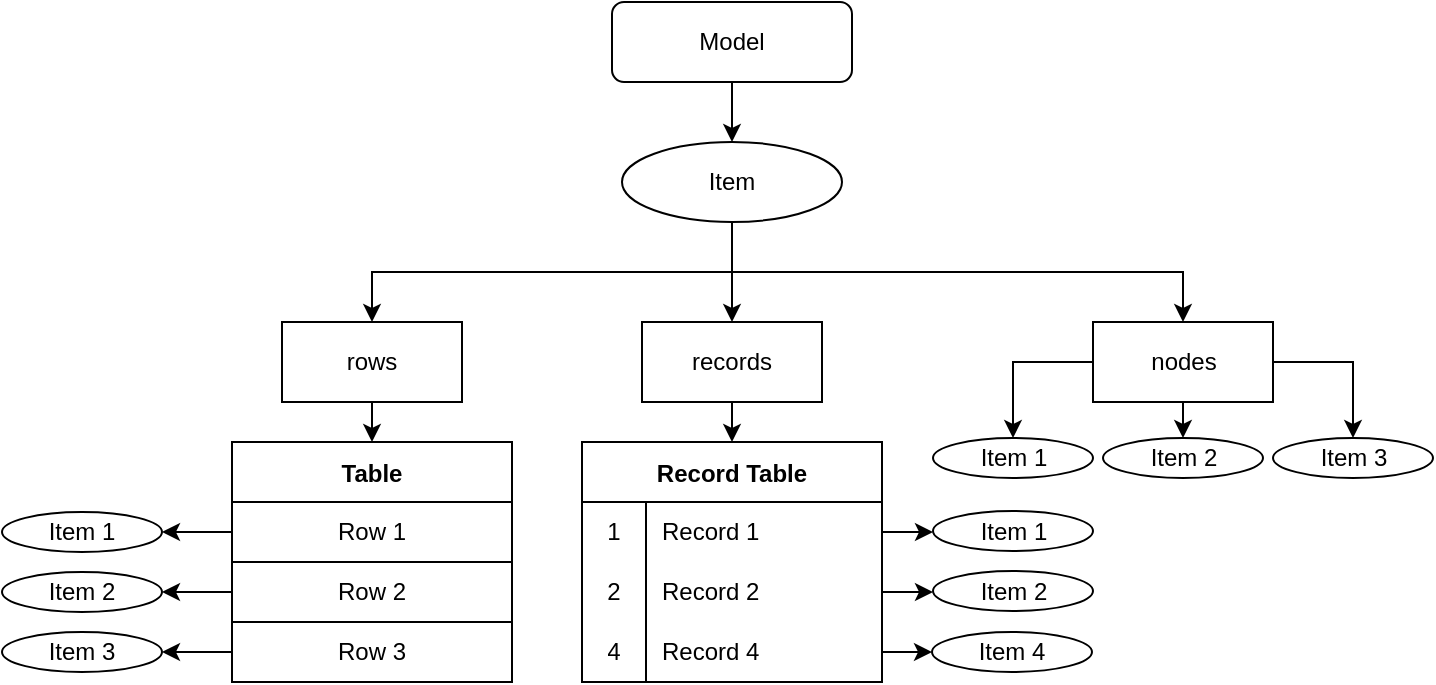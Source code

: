 <mxfile version="17.4.2" type="device"><diagram id="H_g9iwfY1IoSbmX6sg2w" name="第 1 页"><mxGraphModel dx="865" dy="541" grid="1" gridSize="10" guides="1" tooltips="1" connect="1" arrows="1" fold="1" page="1" pageScale="1" pageWidth="1200" pageHeight="1600" math="0" shadow="0"><root><mxCell id="0"/><mxCell id="1" parent="0"/><mxCell id="7FZZplIEKGgC5-BttfyD-15" style="edgeStyle=orthogonalEdgeStyle;rounded=0;orthogonalLoop=1;jettySize=auto;html=1;exitX=0.5;exitY=1;exitDx=0;exitDy=0;entryX=0.5;entryY=0;entryDx=0;entryDy=0;" parent="1" source="7FZZplIEKGgC5-BttfyD-1" target="7FZZplIEKGgC5-BttfyD-2" edge="1"><mxGeometry relative="1" as="geometry"/></mxCell><mxCell id="7FZZplIEKGgC5-BttfyD-1" value="Model" style="rounded=1;whiteSpace=wrap;html=1;" parent="1" vertex="1"><mxGeometry x="475" y="50" width="120" height="40" as="geometry"/></mxCell><mxCell id="7FZZplIEKGgC5-BttfyD-11" style="edgeStyle=orthogonalEdgeStyle;rounded=0;orthogonalLoop=1;jettySize=auto;html=1;exitX=0.5;exitY=1;exitDx=0;exitDy=0;" parent="1" source="7FZZplIEKGgC5-BttfyD-2" target="7FZZplIEKGgC5-BttfyD-9" edge="1"><mxGeometry relative="1" as="geometry"/></mxCell><mxCell id="7FZZplIEKGgC5-BttfyD-12" style="edgeStyle=orthogonalEdgeStyle;rounded=0;orthogonalLoop=1;jettySize=auto;html=1;exitX=0.5;exitY=1;exitDx=0;exitDy=0;entryX=0.5;entryY=0;entryDx=0;entryDy=0;" parent="1" source="7FZZplIEKGgC5-BttfyD-2" target="7FZZplIEKGgC5-BttfyD-10" edge="1"><mxGeometry relative="1" as="geometry"/></mxCell><mxCell id="RUeFJlvERwYgx95KpJhK-15" style="edgeStyle=orthogonalEdgeStyle;rounded=0;orthogonalLoop=1;jettySize=auto;html=1;exitX=0.5;exitY=1;exitDx=0;exitDy=0;entryX=0.5;entryY=0;entryDx=0;entryDy=0;" edge="1" parent="1" source="7FZZplIEKGgC5-BttfyD-2" target="7FZZplIEKGgC5-BttfyD-3"><mxGeometry relative="1" as="geometry"/></mxCell><mxCell id="7FZZplIEKGgC5-BttfyD-2" value="Item" style="ellipse;whiteSpace=wrap;html=1;" parent="1" vertex="1"><mxGeometry x="480" y="120" width="110" height="40" as="geometry"/></mxCell><mxCell id="RUeFJlvERwYgx95KpJhK-31" style="edgeStyle=orthogonalEdgeStyle;rounded=0;orthogonalLoop=1;jettySize=auto;html=1;exitX=0.5;exitY=1;exitDx=0;exitDy=0;entryX=0.5;entryY=0;entryDx=0;entryDy=0;" edge="1" parent="1" source="7FZZplIEKGgC5-BttfyD-3" target="RUeFJlvERwYgx95KpJhK-18"><mxGeometry relative="1" as="geometry"/></mxCell><mxCell id="7FZZplIEKGgC5-BttfyD-3" value="rows" style="whiteSpace=wrap;html=1;" parent="1" vertex="1"><mxGeometry x="310" y="210" width="90" height="40" as="geometry"/></mxCell><mxCell id="RUeFJlvERwYgx95KpJhK-16" style="edgeStyle=orthogonalEdgeStyle;rounded=0;orthogonalLoop=1;jettySize=auto;html=1;exitX=0.5;exitY=1;exitDx=0;exitDy=0;entryX=0.5;entryY=0;entryDx=0;entryDy=0;" edge="1" parent="1" source="7FZZplIEKGgC5-BttfyD-9" target="RUeFJlvERwYgx95KpJhK-4"><mxGeometry relative="1" as="geometry"/></mxCell><mxCell id="7FZZplIEKGgC5-BttfyD-9" value="records" style="whiteSpace=wrap;html=1;" parent="1" vertex="1"><mxGeometry x="490" y="210" width="90" height="40" as="geometry"/></mxCell><mxCell id="RUeFJlvERwYgx95KpJhK-62" style="edgeStyle=orthogonalEdgeStyle;rounded=0;orthogonalLoop=1;jettySize=auto;html=1;exitX=0;exitY=0.5;exitDx=0;exitDy=0;entryX=0.5;entryY=0;entryDx=0;entryDy=0;" edge="1" parent="1" source="7FZZplIEKGgC5-BttfyD-10" target="RUeFJlvERwYgx95KpJhK-58"><mxGeometry relative="1" as="geometry"/></mxCell><mxCell id="RUeFJlvERwYgx95KpJhK-63" style="edgeStyle=orthogonalEdgeStyle;rounded=0;orthogonalLoop=1;jettySize=auto;html=1;exitX=0.5;exitY=1;exitDx=0;exitDy=0;entryX=0.5;entryY=0;entryDx=0;entryDy=0;" edge="1" parent="1" source="7FZZplIEKGgC5-BttfyD-10" target="RUeFJlvERwYgx95KpJhK-59"><mxGeometry relative="1" as="geometry"/></mxCell><mxCell id="RUeFJlvERwYgx95KpJhK-64" style="edgeStyle=orthogonalEdgeStyle;rounded=0;orthogonalLoop=1;jettySize=auto;html=1;exitX=1;exitY=0.5;exitDx=0;exitDy=0;entryX=0.5;entryY=0;entryDx=0;entryDy=0;" edge="1" parent="1" source="7FZZplIEKGgC5-BttfyD-10" target="RUeFJlvERwYgx95KpJhK-60"><mxGeometry relative="1" as="geometry"/></mxCell><mxCell id="7FZZplIEKGgC5-BttfyD-10" value="nodes" style="whiteSpace=wrap;html=1;" parent="1" vertex="1"><mxGeometry x="715.5" y="210" width="90" height="40" as="geometry"/></mxCell><mxCell id="RUeFJlvERwYgx95KpJhK-4" value="Record Table" style="shape=table;startSize=30;container=1;collapsible=0;childLayout=tableLayout;fixedRows=1;rowLines=0;fontStyle=1;" vertex="1" parent="1"><mxGeometry x="460" y="270" width="150" height="120" as="geometry"/></mxCell><mxCell id="RUeFJlvERwYgx95KpJhK-5" value="" style="shape=tableRow;horizontal=0;startSize=0;swimlaneHead=0;swimlaneBody=0;top=0;left=0;bottom=0;right=0;collapsible=0;dropTarget=0;fillColor=none;points=[[0,0.5],[1,0.5]];portConstraint=eastwest;" vertex="1" parent="RUeFJlvERwYgx95KpJhK-4"><mxGeometry y="30" width="150" height="30" as="geometry"/></mxCell><mxCell id="RUeFJlvERwYgx95KpJhK-6" value="1" style="shape=partialRectangle;html=1;whiteSpace=wrap;connectable=0;fillColor=none;top=0;left=0;bottom=0;right=0;overflow=hidden;pointerEvents=1;" vertex="1" parent="RUeFJlvERwYgx95KpJhK-5"><mxGeometry width="32" height="30" as="geometry"><mxRectangle width="32" height="30" as="alternateBounds"/></mxGeometry></mxCell><mxCell id="RUeFJlvERwYgx95KpJhK-7" value="Record 1" style="shape=partialRectangle;html=1;whiteSpace=wrap;connectable=0;fillColor=none;top=0;left=0;bottom=0;right=0;align=left;spacingLeft=6;overflow=hidden;" vertex="1" parent="RUeFJlvERwYgx95KpJhK-5"><mxGeometry x="32" width="118" height="30" as="geometry"><mxRectangle width="118" height="30" as="alternateBounds"/></mxGeometry></mxCell><mxCell id="RUeFJlvERwYgx95KpJhK-8" value="" style="shape=tableRow;horizontal=0;startSize=0;swimlaneHead=0;swimlaneBody=0;top=0;left=0;bottom=0;right=0;collapsible=0;dropTarget=0;fillColor=none;points=[[0,0.5],[1,0.5]];portConstraint=eastwest;" vertex="1" parent="RUeFJlvERwYgx95KpJhK-4"><mxGeometry y="60" width="150" height="30" as="geometry"/></mxCell><mxCell id="RUeFJlvERwYgx95KpJhK-9" value="2" style="shape=partialRectangle;html=1;whiteSpace=wrap;connectable=0;fillColor=none;top=0;left=0;bottom=0;right=0;overflow=hidden;" vertex="1" parent="RUeFJlvERwYgx95KpJhK-8"><mxGeometry width="32" height="30" as="geometry"><mxRectangle width="32" height="30" as="alternateBounds"/></mxGeometry></mxCell><mxCell id="RUeFJlvERwYgx95KpJhK-10" value="Record 2" style="shape=partialRectangle;html=1;whiteSpace=wrap;connectable=0;fillColor=none;top=0;left=0;bottom=0;right=0;align=left;spacingLeft=6;overflow=hidden;" vertex="1" parent="RUeFJlvERwYgx95KpJhK-8"><mxGeometry x="32" width="118" height="30" as="geometry"><mxRectangle width="118" height="30" as="alternateBounds"/></mxGeometry></mxCell><mxCell id="RUeFJlvERwYgx95KpJhK-11" value="" style="shape=tableRow;horizontal=0;startSize=0;swimlaneHead=0;swimlaneBody=0;top=0;left=0;bottom=0;right=0;collapsible=0;dropTarget=0;fillColor=none;points=[[0,0.5],[1,0.5]];portConstraint=eastwest;" vertex="1" parent="RUeFJlvERwYgx95KpJhK-4"><mxGeometry y="90" width="150" height="30" as="geometry"/></mxCell><mxCell id="RUeFJlvERwYgx95KpJhK-12" value="4" style="shape=partialRectangle;html=1;whiteSpace=wrap;connectable=0;fillColor=none;top=0;left=0;bottom=0;right=0;overflow=hidden;" vertex="1" parent="RUeFJlvERwYgx95KpJhK-11"><mxGeometry width="32" height="30" as="geometry"><mxRectangle width="32" height="30" as="alternateBounds"/></mxGeometry></mxCell><mxCell id="RUeFJlvERwYgx95KpJhK-13" value="Record 4" style="shape=partialRectangle;html=1;whiteSpace=wrap;connectable=0;fillColor=none;top=0;left=0;bottom=0;right=0;align=left;spacingLeft=6;overflow=hidden;" vertex="1" parent="RUeFJlvERwYgx95KpJhK-11"><mxGeometry x="32" width="118" height="30" as="geometry"><mxRectangle width="118" height="30" as="alternateBounds"/></mxGeometry></mxCell><mxCell id="RUeFJlvERwYgx95KpJhK-18" value="Table" style="shape=table;startSize=30;container=1;collapsible=0;childLayout=tableLayout;fontStyle=1;align=center;" vertex="1" parent="1"><mxGeometry x="285" y="270" width="140" height="120" as="geometry"/></mxCell><mxCell id="RUeFJlvERwYgx95KpJhK-19" value="" style="shape=tableRow;horizontal=0;startSize=0;swimlaneHead=0;swimlaneBody=0;top=0;left=0;bottom=0;right=0;collapsible=0;dropTarget=0;fillColor=none;points=[[0,0.5],[1,0.5]];portConstraint=eastwest;" vertex="1" parent="RUeFJlvERwYgx95KpJhK-18"><mxGeometry y="30" width="140" height="30" as="geometry"/></mxCell><mxCell id="RUeFJlvERwYgx95KpJhK-20" value="Row 1" style="shape=partialRectangle;html=1;whiteSpace=wrap;connectable=0;fillColor=none;top=0;left=0;bottom=0;right=0;overflow=hidden;" vertex="1" parent="RUeFJlvERwYgx95KpJhK-19"><mxGeometry width="140" height="30" as="geometry"><mxRectangle width="140" height="30" as="alternateBounds"/></mxGeometry></mxCell><mxCell id="RUeFJlvERwYgx95KpJhK-23" value="" style="shape=tableRow;horizontal=0;startSize=0;swimlaneHead=0;swimlaneBody=0;top=0;left=0;bottom=0;right=0;collapsible=0;dropTarget=0;fillColor=none;points=[[0,0.5],[1,0.5]];portConstraint=eastwest;" vertex="1" parent="RUeFJlvERwYgx95KpJhK-18"><mxGeometry y="60" width="140" height="30" as="geometry"/></mxCell><mxCell id="RUeFJlvERwYgx95KpJhK-24" value="Row 2" style="shape=partialRectangle;html=1;whiteSpace=wrap;connectable=0;fillColor=none;top=0;left=0;bottom=0;right=0;overflow=hidden;" vertex="1" parent="RUeFJlvERwYgx95KpJhK-23"><mxGeometry width="140" height="30" as="geometry"><mxRectangle width="140" height="30" as="alternateBounds"/></mxGeometry></mxCell><mxCell id="RUeFJlvERwYgx95KpJhK-34" value="" style="shape=tableRow;horizontal=0;startSize=0;swimlaneHead=0;swimlaneBody=0;top=0;left=0;bottom=0;right=0;collapsible=0;dropTarget=0;fillColor=none;points=[[0,0.5],[1,0.5]];portConstraint=eastwest;" vertex="1" parent="RUeFJlvERwYgx95KpJhK-18"><mxGeometry y="90" width="140" height="30" as="geometry"/></mxCell><mxCell id="RUeFJlvERwYgx95KpJhK-35" value="Row 3" style="shape=partialRectangle;html=1;whiteSpace=wrap;connectable=0;fillColor=none;top=0;left=0;bottom=0;right=0;overflow=hidden;" vertex="1" parent="RUeFJlvERwYgx95KpJhK-34"><mxGeometry width="140" height="30" as="geometry"><mxRectangle width="140" height="30" as="alternateBounds"/></mxGeometry></mxCell><mxCell id="RUeFJlvERwYgx95KpJhK-32" value="Item 1" style="ellipse;whiteSpace=wrap;html=1;" vertex="1" parent="1"><mxGeometry x="170" y="305" width="80" height="20" as="geometry"/></mxCell><mxCell id="RUeFJlvERwYgx95KpJhK-33" style="edgeStyle=orthogonalEdgeStyle;rounded=0;orthogonalLoop=1;jettySize=auto;html=1;exitX=0;exitY=0.5;exitDx=0;exitDy=0;entryX=1;entryY=0.5;entryDx=0;entryDy=0;" edge="1" parent="1" source="RUeFJlvERwYgx95KpJhK-19" target="RUeFJlvERwYgx95KpJhK-32"><mxGeometry relative="1" as="geometry"/></mxCell><mxCell id="RUeFJlvERwYgx95KpJhK-37" value="Item 2" style="ellipse;whiteSpace=wrap;html=1;" vertex="1" parent="1"><mxGeometry x="170" y="335" width="80" height="20" as="geometry"/></mxCell><mxCell id="RUeFJlvERwYgx95KpJhK-38" style="edgeStyle=orthogonalEdgeStyle;rounded=0;orthogonalLoop=1;jettySize=auto;html=1;exitX=0;exitY=0.5;exitDx=0;exitDy=0;entryX=1;entryY=0.5;entryDx=0;entryDy=0;" edge="1" parent="1" target="RUeFJlvERwYgx95KpJhK-37"><mxGeometry relative="1" as="geometry"><mxPoint x="285.0" y="345" as="sourcePoint"/></mxGeometry></mxCell><mxCell id="RUeFJlvERwYgx95KpJhK-42" value="" style="edgeStyle=orthogonalEdgeStyle;rounded=0;orthogonalLoop=1;jettySize=auto;html=1;" edge="1" parent="1" source="RUeFJlvERwYgx95KpJhK-39" target="RUeFJlvERwYgx95KpJhK-41"><mxGeometry relative="1" as="geometry"/></mxCell><mxCell id="RUeFJlvERwYgx95KpJhK-39" value="Item 3" style="ellipse;whiteSpace=wrap;html=1;" vertex="1" parent="1"><mxGeometry x="170" y="365" width="80" height="20" as="geometry"/></mxCell><mxCell id="RUeFJlvERwYgx95KpJhK-43" style="edgeStyle=orthogonalEdgeStyle;rounded=0;orthogonalLoop=1;jettySize=auto;html=1;exitX=0;exitY=0.5;exitDx=0;exitDy=0;" edge="1" parent="1" source="RUeFJlvERwYgx95KpJhK-34" target="RUeFJlvERwYgx95KpJhK-39"><mxGeometry relative="1" as="geometry"/></mxCell><mxCell id="RUeFJlvERwYgx95KpJhK-48" value="Item 1" style="ellipse;whiteSpace=wrap;html=1;" vertex="1" parent="1"><mxGeometry x="635.5" y="304.5" width="80" height="20" as="geometry"/></mxCell><mxCell id="RUeFJlvERwYgx95KpJhK-50" value="Item 2" style="ellipse;whiteSpace=wrap;html=1;" vertex="1" parent="1"><mxGeometry x="635.5" y="334.5" width="80" height="20" as="geometry"/></mxCell><mxCell id="RUeFJlvERwYgx95KpJhK-52" value="Item 4" style="ellipse;whiteSpace=wrap;html=1;" vertex="1" parent="1"><mxGeometry x="635" y="365" width="80" height="20" as="geometry"/></mxCell><mxCell id="RUeFJlvERwYgx95KpJhK-54" style="edgeStyle=orthogonalEdgeStyle;rounded=0;orthogonalLoop=1;jettySize=auto;html=1;exitX=1;exitY=0.5;exitDx=0;exitDy=0;entryX=0;entryY=0.5;entryDx=0;entryDy=0;" edge="1" parent="1" source="RUeFJlvERwYgx95KpJhK-5" target="RUeFJlvERwYgx95KpJhK-48"><mxGeometry relative="1" as="geometry"/></mxCell><mxCell id="RUeFJlvERwYgx95KpJhK-55" style="edgeStyle=orthogonalEdgeStyle;rounded=0;orthogonalLoop=1;jettySize=auto;html=1;exitX=1;exitY=0.5;exitDx=0;exitDy=0;entryX=0;entryY=0.5;entryDx=0;entryDy=0;" edge="1" parent="1" source="RUeFJlvERwYgx95KpJhK-8" target="RUeFJlvERwYgx95KpJhK-50"><mxGeometry relative="1" as="geometry"/></mxCell><mxCell id="RUeFJlvERwYgx95KpJhK-56" style="edgeStyle=orthogonalEdgeStyle;rounded=0;orthogonalLoop=1;jettySize=auto;html=1;exitX=1;exitY=0.5;exitDx=0;exitDy=0;entryX=0;entryY=0.5;entryDx=0;entryDy=0;" edge="1" parent="1" source="RUeFJlvERwYgx95KpJhK-11" target="RUeFJlvERwYgx95KpJhK-52"><mxGeometry relative="1" as="geometry"/></mxCell><mxCell id="RUeFJlvERwYgx95KpJhK-58" value="Item 1" style="ellipse;whiteSpace=wrap;html=1;" vertex="1" parent="1"><mxGeometry x="635.5" y="268" width="80" height="20" as="geometry"/></mxCell><mxCell id="RUeFJlvERwYgx95KpJhK-59" value="Item 2" style="ellipse;whiteSpace=wrap;html=1;" vertex="1" parent="1"><mxGeometry x="720.5" y="268" width="80" height="20" as="geometry"/></mxCell><mxCell id="RUeFJlvERwYgx95KpJhK-60" value="Item 3" style="ellipse;whiteSpace=wrap;html=1;" vertex="1" parent="1"><mxGeometry x="805.5" y="268" width="80" height="20" as="geometry"/></mxCell></root></mxGraphModel></diagram></mxfile>